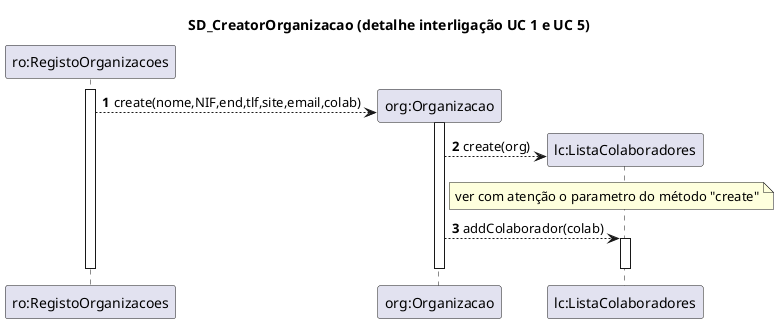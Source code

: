 @startuml
autonumber

title SD_CreatorOrganizacao (detalhe interligação UC 1 e UC 5)

participant "ro:RegistoOrganizacoes" as ORGS
participant "org:Organizacao" as ORG
participant "lc:ListaColaboradores" as LCOLABS

activate ORGS
ORGS --> ORG ** : create(nome,NIF,end,tlf,site,email,colab)

activate ORG
ORG --> LCOLABS ** : create(org)

note right ORG
ver com atenção o parametro do método "create"
end note


ORG --> LCOLABS : addColaborador(colab)
activate LCOLABS
deactivate LCOLABS

deactivate ORG

deactivate ORGS
@enduml